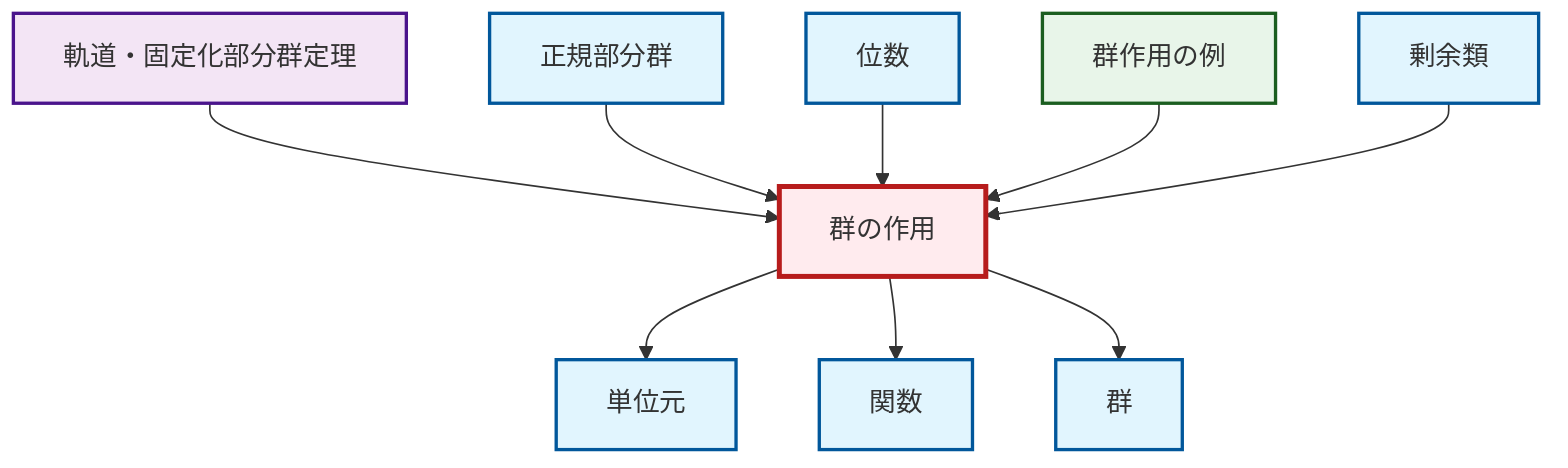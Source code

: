 graph TD
    classDef definition fill:#e1f5fe,stroke:#01579b,stroke-width:2px
    classDef theorem fill:#f3e5f5,stroke:#4a148c,stroke-width:2px
    classDef axiom fill:#fff3e0,stroke:#e65100,stroke-width:2px
    classDef example fill:#e8f5e9,stroke:#1b5e20,stroke-width:2px
    classDef current fill:#ffebee,stroke:#b71c1c,stroke-width:3px
    thm-orbit-stabilizer["軌道・固定化部分群定理"]:::theorem
    def-group["群"]:::definition
    def-order["位数"]:::definition
    def-group-action["群の作用"]:::definition
    def-identity-element["単位元"]:::definition
    def-normal-subgroup["正規部分群"]:::definition
    def-function["関数"]:::definition
    def-coset["剰余類"]:::definition
    ex-group-action-examples["群作用の例"]:::example
    thm-orbit-stabilizer --> def-group-action
    def-normal-subgroup --> def-group-action
    def-group-action --> def-identity-element
    def-order --> def-group-action
    ex-group-action-examples --> def-group-action
    def-group-action --> def-function
    def-group-action --> def-group
    def-coset --> def-group-action
    class def-group-action current